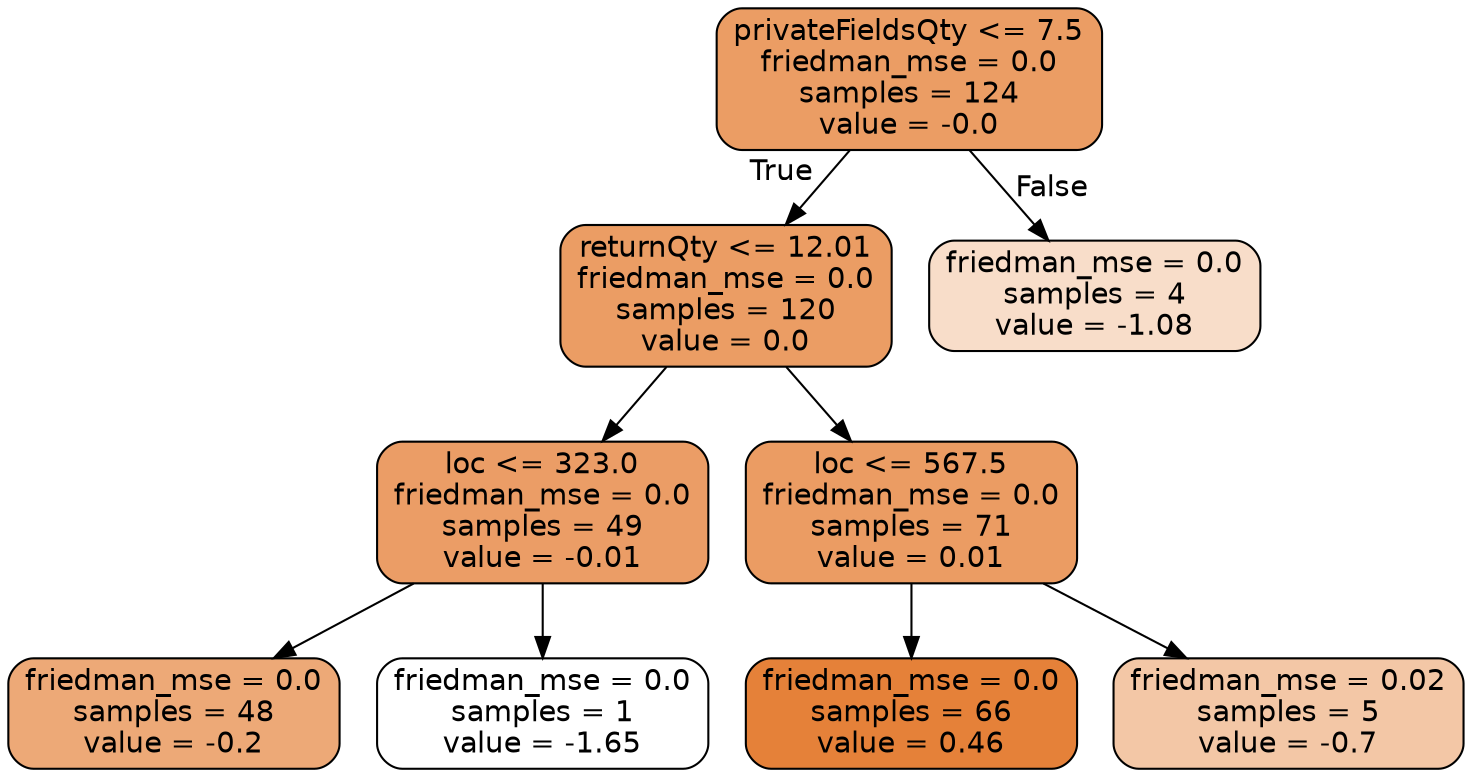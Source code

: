 digraph Tree {
node [shape=box, style="filled, rounded", color="black", fontname="helvetica"] ;
edge [fontname="helvetica"] ;
0 [label="privateFieldsQty <= 7.5\nfriedman_mse = 0.0\nsamples = 124\nvalue = -0.0", fillcolor="#eb9d64"] ;
1 [label="returnQty <= 12.01\nfriedman_mse = 0.0\nsamples = 120\nvalue = 0.0", fillcolor="#eb9d64"] ;
0 -> 1 [labeldistance=2.5, labelangle=45, headlabel="True"] ;
3 [label="loc <= 323.0\nfriedman_mse = 0.0\nsamples = 49\nvalue = -0.01", fillcolor="#eb9d66"] ;
1 -> 3 ;
5 [label="friedman_mse = 0.0\nsamples = 48\nvalue = -0.2", fillcolor="#eda977"] ;
3 -> 5 ;
6 [label="friedman_mse = 0.0\nsamples = 1\nvalue = -1.65", fillcolor="#ffffff"] ;
3 -> 6 ;
4 [label="loc <= 567.5\nfriedman_mse = 0.0\nsamples = 71\nvalue = 0.01", fillcolor="#eb9c63"] ;
1 -> 4 ;
7 [label="friedman_mse = 0.0\nsamples = 66\nvalue = 0.46", fillcolor="#e58139"] ;
4 -> 7 ;
8 [label="friedman_mse = 0.02\nsamples = 5\nvalue = -0.7", fillcolor="#f3c7a6"] ;
4 -> 8 ;
2 [label="friedman_mse = 0.0\nsamples = 4\nvalue = -1.08", fillcolor="#f8ddc9"] ;
0 -> 2 [labeldistance=2.5, labelangle=-45, headlabel="False"] ;
}